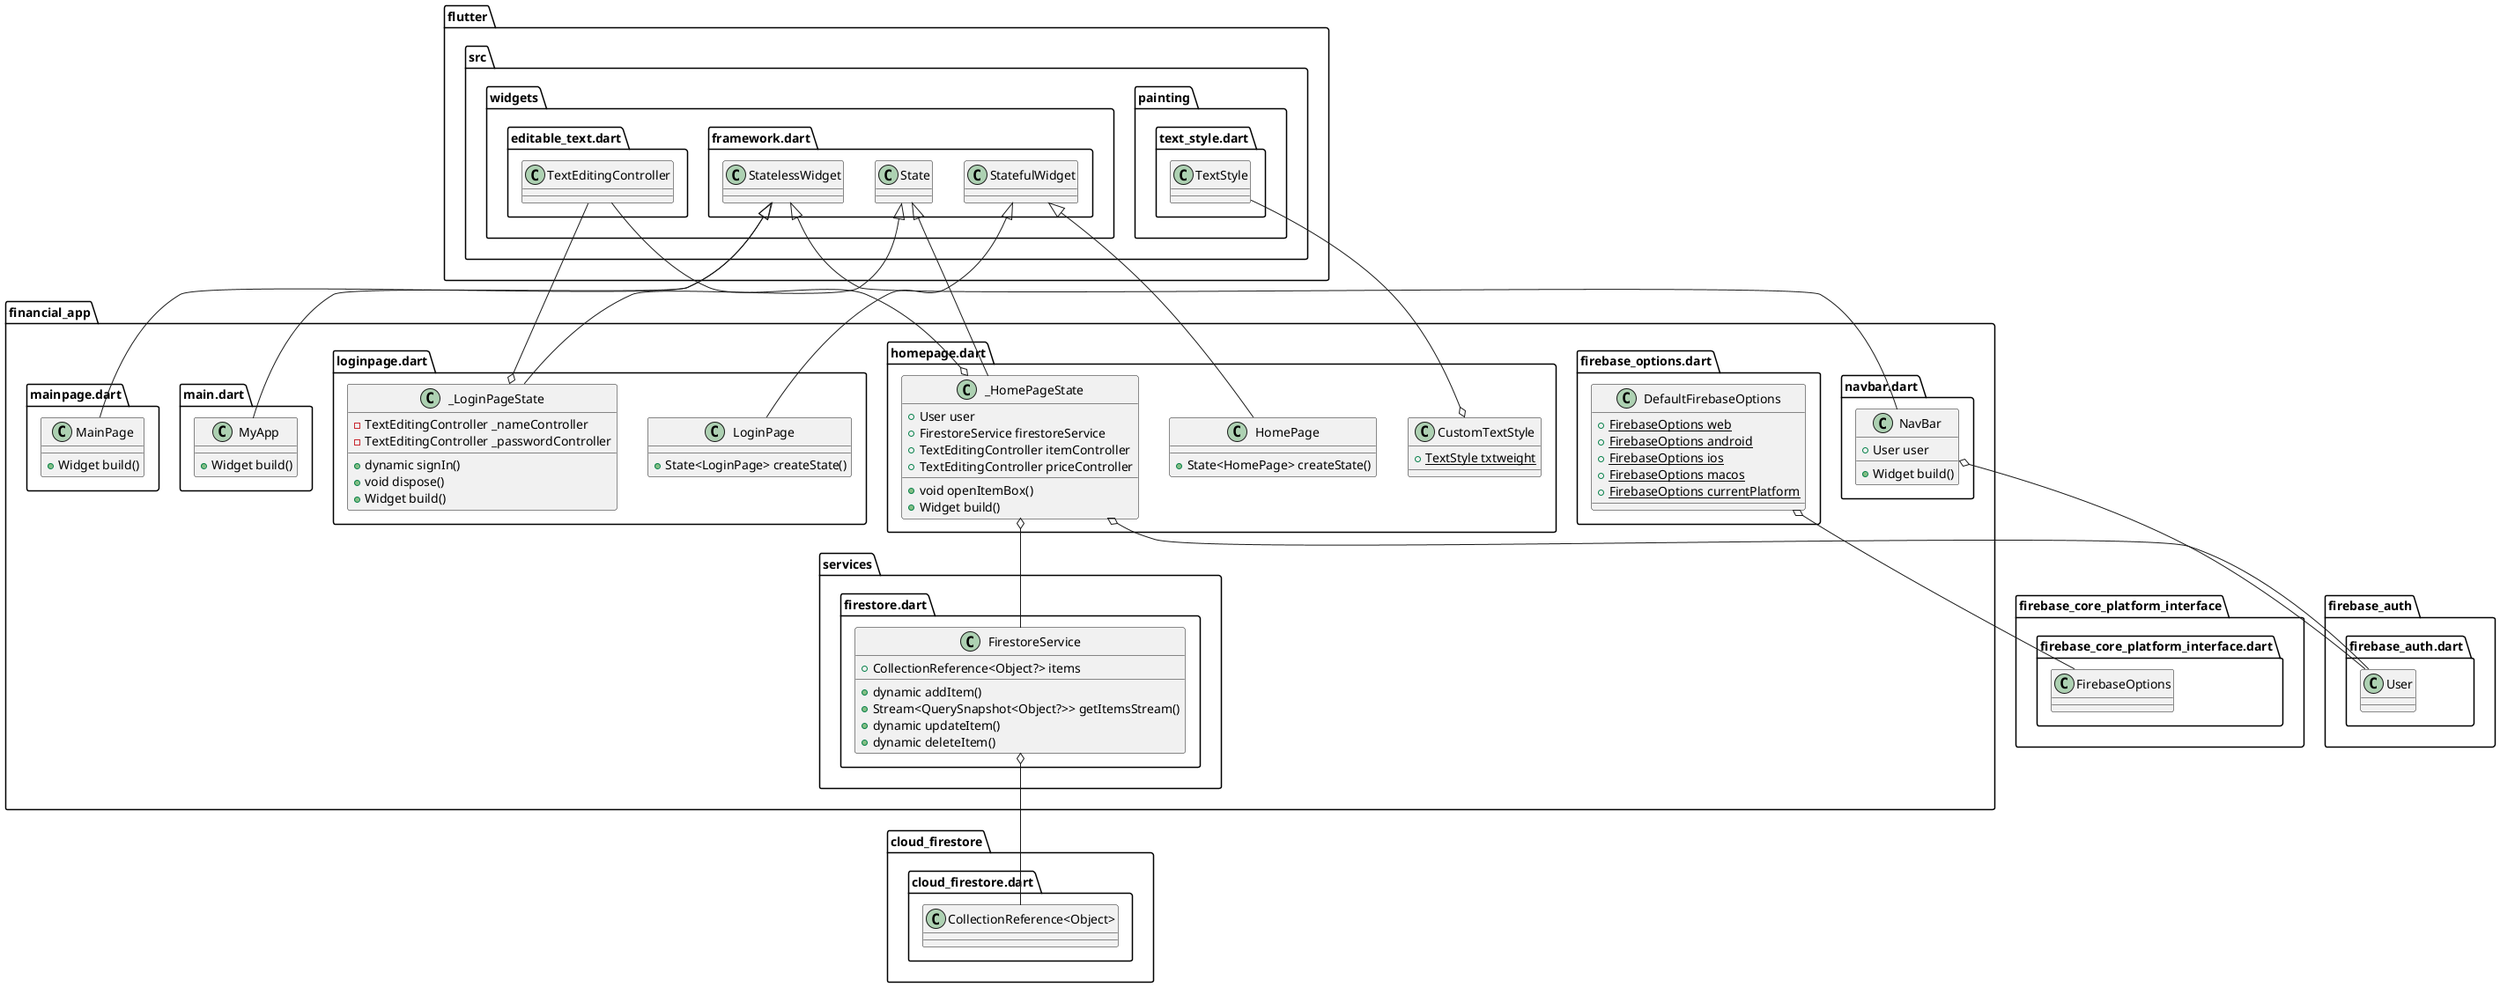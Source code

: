 @startuml
set namespaceSeparator ::

class "financial_app::firebase_options.dart::DefaultFirebaseOptions" {
  {static} +FirebaseOptions web
  {static} +FirebaseOptions android
  {static} +FirebaseOptions ios
  {static} +FirebaseOptions macos
  {static} +FirebaseOptions currentPlatform
}

"financial_app::firebase_options.dart::DefaultFirebaseOptions" o-- "firebase_core_platform_interface::firebase_core_platform_interface.dart::FirebaseOptions"

class "financial_app::homepage.dart::CustomTextStyle" {
  {static} +TextStyle txtweight
}

"financial_app::homepage.dart::CustomTextStyle" o-- "flutter::src::painting::text_style.dart::TextStyle"

class "financial_app::homepage.dart::HomePage" {
  +State<HomePage> createState()
}

"flutter::src::widgets::framework.dart::StatefulWidget" <|-- "financial_app::homepage.dart::HomePage"

class "financial_app::homepage.dart::_HomePageState" {
  +User user
  +FirestoreService firestoreService
  +TextEditingController itemController
  +TextEditingController priceController
  +void openItemBox()
  +Widget build()
}

"financial_app::homepage.dart::_HomePageState" o-- "firebase_auth::firebase_auth.dart::User"
"financial_app::homepage.dart::_HomePageState" o-- "financial_app::services::firestore.dart::FirestoreService"
"financial_app::homepage.dart::_HomePageState" o-- "flutter::src::widgets::editable_text.dart::TextEditingController"
"flutter::src::widgets::framework.dart::State" <|-- "financial_app::homepage.dart::_HomePageState"

class "financial_app::loginpage.dart::LoginPage" {
  +State<LoginPage> createState()
}

"flutter::src::widgets::framework.dart::StatefulWidget" <|-- "financial_app::loginpage.dart::LoginPage"

class "financial_app::loginpage.dart::_LoginPageState" {
  -TextEditingController _nameController
  -TextEditingController _passwordController
  +dynamic signIn()
  +void dispose()
  +Widget build()
}

"financial_app::loginpage.dart::_LoginPageState" o-- "flutter::src::widgets::editable_text.dart::TextEditingController"
"flutter::src::widgets::framework.dart::State" <|-- "financial_app::loginpage.dart::_LoginPageState"

class "financial_app::main.dart::MyApp" {
  +Widget build()
}

"flutter::src::widgets::framework.dart::StatelessWidget" <|-- "financial_app::main.dart::MyApp"

class "financial_app::mainpage.dart::MainPage" {
  +Widget build()
}

"flutter::src::widgets::framework.dart::StatelessWidget" <|-- "financial_app::mainpage.dart::MainPage"

class "financial_app::navbar.dart::NavBar" {
  +User user
  +Widget build()
}

"financial_app::navbar.dart::NavBar" o-- "firebase_auth::firebase_auth.dart::User"
"flutter::src::widgets::framework.dart::StatelessWidget" <|-- "financial_app::navbar.dart::NavBar"

class "financial_app::services::firestore.dart::FirestoreService" {
  +CollectionReference<Object?> items
  +dynamic addItem()
  +Stream<QuerySnapshot<Object?>> getItemsStream()
  +dynamic updateItem()
  +dynamic deleteItem()
}

"financial_app::services::firestore.dart::FirestoreService" o-- "cloud_firestore::cloud_firestore.dart::CollectionReference<Object>"


@enduml